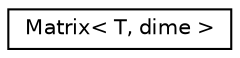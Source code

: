 digraph "Graphical Class Hierarchy"
{
 // LATEX_PDF_SIZE
  edge [fontname="Helvetica",fontsize="10",labelfontname="Helvetica",labelfontsize="10"];
  node [fontname="Helvetica",fontsize="10",shape=record];
  rankdir="LR";
  Node0 [label="Matrix\< T, dime \>",height=0.2,width=0.4,color="black", fillcolor="white", style="filled",URL="$class_matrix.html",tooltip="Klasa macierzy kwadratowej dowolnego rozmiaru, jej metody oraz funkcje."];
}
